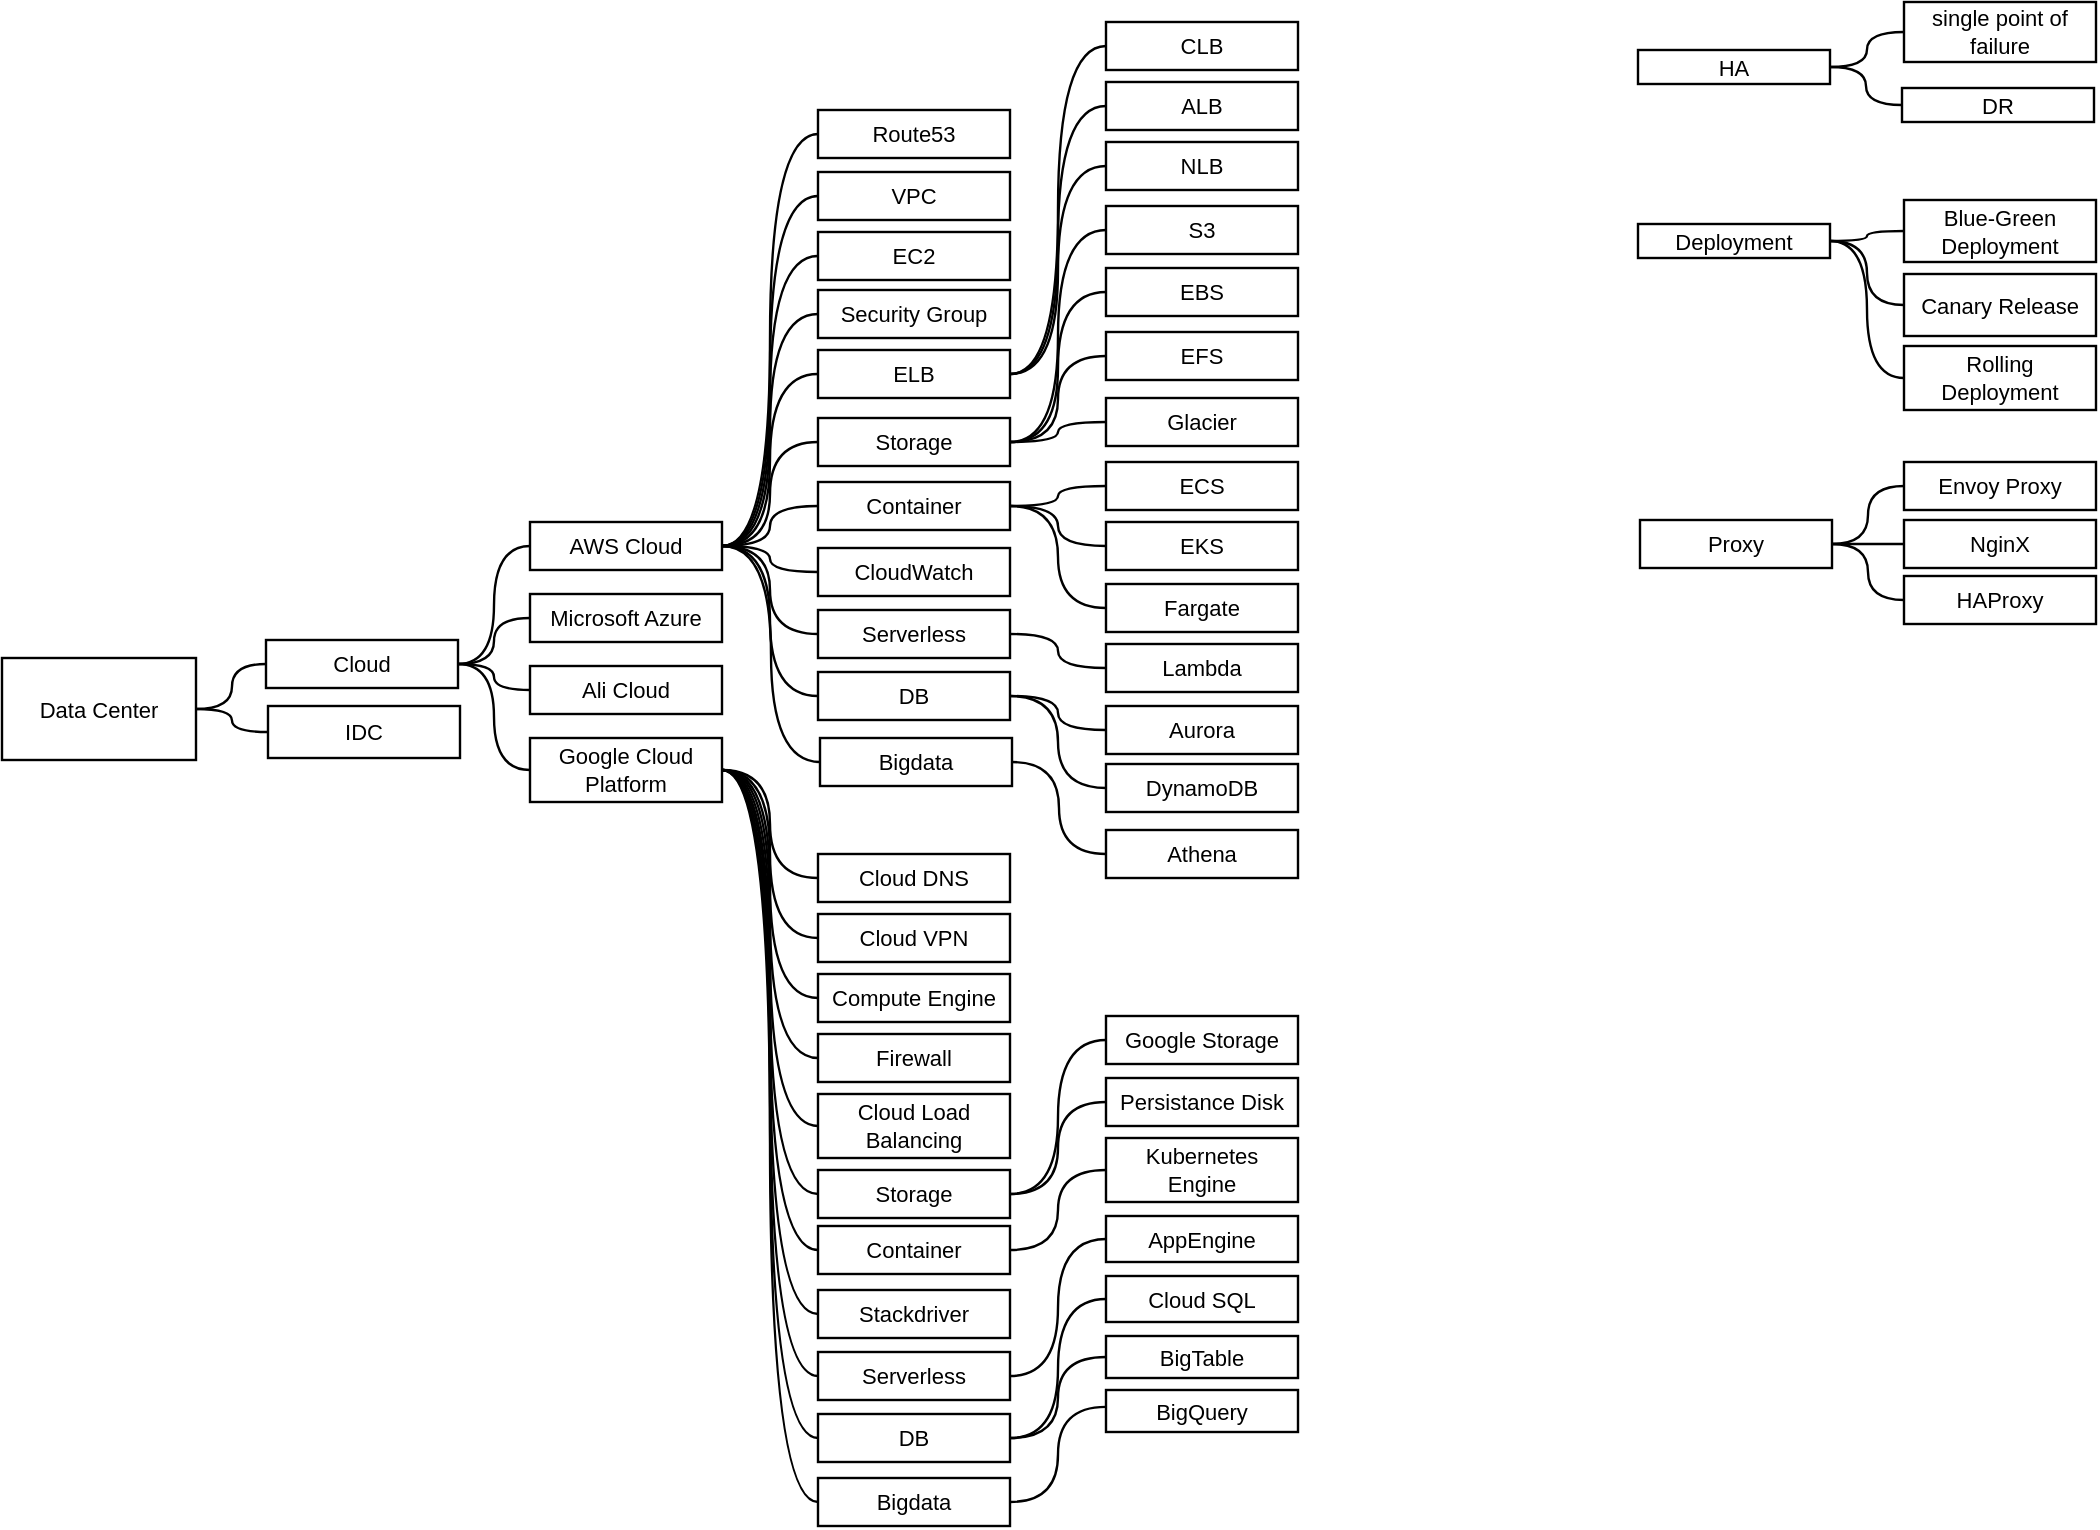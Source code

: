 <mxfile version="10.8.0" type="device"><diagram id="Z7jy7fORPSnBcNMzfiTQ" name="Page-1"><mxGraphModel dx="1078" dy="-2303" grid="1" gridSize="10" guides="1" tooltips="1" connect="1" arrows="1" fold="1" page="1" pageScale="1" pageWidth="1169" pageHeight="827" math="0" shadow="0"><root><mxCell id="0"/><mxCell id="1" parent="0"/><mxCell id="8XgeH9I1OiMHaH6f_PlP-1" value="Envoy Proxy" style="html=1;whiteSpace=wrap;;fontSize=11;fontColor=#000000;spacing=5;strokeOpacity=100;strokeWidth=1.2;" vertex="1" parent="1"><mxGeometry x="1023" y="3594" width="96" height="24" as="geometry"/></mxCell><mxCell id="8XgeH9I1OiMHaH6f_PlP-2" value="Proxy" style="html=1;whiteSpace=wrap;;fontSize=11;fontColor=#000000;spacing=5;strokeOpacity=100;strokeWidth=1.2;" vertex="1" parent="1"><mxGeometry x="891" y="3623" width="96" height="24" as="geometry"/></mxCell><mxCell id="8XgeH9I1OiMHaH6f_PlP-3" value="NginX" style="html=1;whiteSpace=wrap;;fontSize=11;fontColor=#000000;spacing=5;strokeOpacity=100;strokeWidth=1.2;" vertex="1" parent="1"><mxGeometry x="1023" y="3623" width="96" height="24" as="geometry"/></mxCell><mxCell id="8XgeH9I1OiMHaH6f_PlP-4" value="HAProxy" style="html=1;whiteSpace=wrap;;fontSize=11;fontColor=#000000;spacing=5;strokeOpacity=100;strokeWidth=1.2;" vertex="1" parent="1"><mxGeometry x="1023" y="3651" width="96" height="24" as="geometry"/></mxCell><mxCell id="8XgeH9I1OiMHaH6f_PlP-5" value="" style="html=1;jettySize=18;fontSize=11;strokeWidth=1.2;rounded=1;arcSize=0;edgeStyle=orthogonalEdgeStyle;curved=1;startArrow=none;endArrow=none;exitX=1.006;exitY=0.5;exitPerimeter=1;entryX=-0.006;entryY=0.5;entryPerimeter=1;" edge="1" parent="1" source="8XgeH9I1OiMHaH6f_PlP-2" target="8XgeH9I1OiMHaH6f_PlP-1"><mxGeometry width="100" height="100" relative="1" as="geometry"/></mxCell><mxCell id="8XgeH9I1OiMHaH6f_PlP-6" value="" style="html=1;jettySize=18;fontSize=11;strokeWidth=1.2;rounded=1;arcSize=0;edgeStyle=orthogonalEdgeStyle;curved=1;startArrow=none;endArrow=none;exitX=1.006;exitY=0.5;exitPerimeter=1;entryX=-0.006;entryY=0.5;entryPerimeter=1;" edge="1" parent="1" source="8XgeH9I1OiMHaH6f_PlP-2" target="8XgeH9I1OiMHaH6f_PlP-3"><mxGeometry width="100" height="100" relative="1" as="geometry"/></mxCell><mxCell id="8XgeH9I1OiMHaH6f_PlP-7" value="" style="html=1;jettySize=18;fontSize=11;strokeWidth=1.2;rounded=1;arcSize=0;edgeStyle=orthogonalEdgeStyle;curved=1;startArrow=none;endArrow=none;exitX=1.006;exitY=0.5;exitPerimeter=1;entryX=-0.006;entryY=0.5;entryPerimeter=1;" edge="1" parent="1" source="8XgeH9I1OiMHaH6f_PlP-2" target="8XgeH9I1OiMHaH6f_PlP-4"><mxGeometry width="100" height="100" relative="1" as="geometry"/></mxCell><mxCell id="8XgeH9I1OiMHaH6f_PlP-8" value="Cloud" style="html=1;whiteSpace=wrap;;fontSize=11;fontColor=#000000;spacing=5;strokeOpacity=100;strokeWidth=1.2;" vertex="1" parent="1"><mxGeometry x="204" y="3683" width="96" height="24" as="geometry"/></mxCell><mxCell id="8XgeH9I1OiMHaH6f_PlP-9" value="AWS Cloud" style="html=1;whiteSpace=wrap;;fontSize=11;fontColor=#000000;spacing=5;strokeOpacity=100;strokeWidth=1.2;" vertex="1" parent="1"><mxGeometry x="336" y="3624" width="96" height="24" as="geometry"/></mxCell><mxCell id="8XgeH9I1OiMHaH6f_PlP-10" value="Microsoft Azure" style="html=1;whiteSpace=wrap;;fontSize=11;fontColor=#000000;spacing=5;strokeOpacity=100;strokeWidth=1.2;" vertex="1" parent="1"><mxGeometry x="336" y="3660" width="96" height="24" as="geometry"/></mxCell><mxCell id="8XgeH9I1OiMHaH6f_PlP-11" value="Ali Cloud" style="html=1;whiteSpace=wrap;;fontSize=11;fontColor=#000000;spacing=5;strokeOpacity=100;strokeWidth=1.2;" vertex="1" parent="1"><mxGeometry x="336" y="3696" width="96" height="24" as="geometry"/></mxCell><mxCell id="8XgeH9I1OiMHaH6f_PlP-12" value="Google Cloud Platform" style="html=1;whiteSpace=wrap;;fontSize=11;fontColor=#000000;spacing=5;strokeOpacity=100;strokeWidth=1.2;" vertex="1" parent="1"><mxGeometry x="336" y="3732" width="96" height="32" as="geometry"/></mxCell><mxCell id="8XgeH9I1OiMHaH6f_PlP-13" value="" style="html=1;jettySize=18;fontSize=11;strokeWidth=1.2;rounded=1;arcSize=0;edgeStyle=orthogonalEdgeStyle;curved=1;startArrow=none;endArrow=none;exitX=1.006;exitY=0.5;exitPerimeter=1;entryX=-0.006;entryY=0.5;entryPerimeter=1;" edge="1" parent="1" source="8XgeH9I1OiMHaH6f_PlP-8" target="8XgeH9I1OiMHaH6f_PlP-9"><mxGeometry width="100" height="100" relative="1" as="geometry"/></mxCell><mxCell id="8XgeH9I1OiMHaH6f_PlP-14" value="" style="html=1;jettySize=18;fontSize=11;strokeWidth=1.2;rounded=1;arcSize=0;edgeStyle=orthogonalEdgeStyle;curved=1;startArrow=none;endArrow=none;exitX=1.006;exitY=0.5;exitPerimeter=1;entryX=-0.006;entryY=0.5;entryPerimeter=1;" edge="1" parent="1" source="8XgeH9I1OiMHaH6f_PlP-8" target="8XgeH9I1OiMHaH6f_PlP-10"><mxGeometry width="100" height="100" relative="1" as="geometry"/></mxCell><mxCell id="8XgeH9I1OiMHaH6f_PlP-15" value="" style="html=1;jettySize=18;fontSize=11;strokeWidth=1.2;rounded=1;arcSize=0;edgeStyle=orthogonalEdgeStyle;curved=1;startArrow=none;endArrow=none;exitX=1.006;exitY=0.5;exitPerimeter=1;entryX=-0.006;entryY=0.5;entryPerimeter=1;" edge="1" parent="1" source="8XgeH9I1OiMHaH6f_PlP-8" target="8XgeH9I1OiMHaH6f_PlP-11"><mxGeometry width="100" height="100" relative="1" as="geometry"/></mxCell><mxCell id="8XgeH9I1OiMHaH6f_PlP-16" value="IDC" style="html=1;whiteSpace=wrap;;fontSize=11;fontColor=#000000;spacing=5;strokeOpacity=100;strokeWidth=1.2;" vertex="1" parent="1"><mxGeometry x="205" y="3716" width="96" height="26" as="geometry"/></mxCell><mxCell id="8XgeH9I1OiMHaH6f_PlP-17" value="" style="html=1;jettySize=18;fontSize=11;strokeWidth=1.2;rounded=1;arcSize=0;edgeStyle=orthogonalEdgeStyle;curved=1;startArrow=none;endArrow=none;exitX=1.006;exitY=0.5;exitPerimeter=1;entryX=-0.006;entryY=0.5;entryPerimeter=1;" edge="1" parent="1" source="8XgeH9I1OiMHaH6f_PlP-8" target="8XgeH9I1OiMHaH6f_PlP-12"><mxGeometry width="100" height="100" relative="1" as="geometry"/></mxCell><mxCell id="8XgeH9I1OiMHaH6f_PlP-18" value="Data Center" style="html=1;whiteSpace=wrap;;fontSize=11;fontColor=#000000;spacing=5;strokeOpacity=100;strokeWidth=1.2;" vertex="1" parent="1"><mxGeometry x="72" y="3692" width="97" height="51" as="geometry"/></mxCell><mxCell id="8XgeH9I1OiMHaH6f_PlP-19" value="" style="html=1;jettySize=18;fontSize=11;strokeWidth=1.2;rounded=1;arcSize=0;edgeStyle=orthogonalEdgeStyle;curved=1;startArrow=none;endArrow=none;exitX=1.006;exitY=0.5;exitPerimeter=1;entryX=-0.006;entryY=0.5;entryPerimeter=1;" edge="1" parent="1" source="8XgeH9I1OiMHaH6f_PlP-18" target="8XgeH9I1OiMHaH6f_PlP-8"><mxGeometry width="100" height="100" relative="1" as="geometry"/></mxCell><mxCell id="8XgeH9I1OiMHaH6f_PlP-20" value="" style="html=1;jettySize=18;fontSize=11;strokeWidth=1.2;rounded=1;arcSize=0;edgeStyle=orthogonalEdgeStyle;curved=1;startArrow=none;endArrow=none;exitX=1.006;exitY=0.5;exitPerimeter=1;entryX=-0.006;entryY=0.5;entryPerimeter=1;" edge="1" parent="1" source="8XgeH9I1OiMHaH6f_PlP-18" target="8XgeH9I1OiMHaH6f_PlP-16"><mxGeometry width="100" height="100" relative="1" as="geometry"/></mxCell><mxCell id="8XgeH9I1OiMHaH6f_PlP-21" value="EC2" style="html=1;whiteSpace=wrap;;fontSize=11;fontColor=#000000;spacing=5;strokeOpacity=100;strokeWidth=1.2;" vertex="1" parent="1"><mxGeometry x="480" y="3479" width="96" height="24" as="geometry"/></mxCell><mxCell id="8XgeH9I1OiMHaH6f_PlP-22" value="ELB" style="html=1;whiteSpace=wrap;;fontSize=11;fontColor=#000000;spacing=5;strokeOpacity=100;strokeWidth=1.2;" vertex="1" parent="1"><mxGeometry x="480" y="3538" width="96" height="24" as="geometry"/></mxCell><mxCell id="8XgeH9I1OiMHaH6f_PlP-23" value="Route53" style="html=1;whiteSpace=wrap;;fontSize=11;fontColor=#000000;spacing=5;strokeOpacity=100;strokeWidth=1.2;" vertex="1" parent="1"><mxGeometry x="480" y="3418" width="96" height="24" as="geometry"/></mxCell><mxCell id="8XgeH9I1OiMHaH6f_PlP-24" value="VPC" style="html=1;whiteSpace=wrap;;fontSize=11;fontColor=#000000;spacing=5;strokeOpacity=100;strokeWidth=1.2;" vertex="1" parent="1"><mxGeometry x="480" y="3449" width="96" height="24" as="geometry"/></mxCell><mxCell id="8XgeH9I1OiMHaH6f_PlP-25" value="Security Group" style="html=1;whiteSpace=wrap;;fontSize=11;fontColor=#000000;spacing=5;strokeOpacity=100;strokeWidth=1.2;" vertex="1" parent="1"><mxGeometry x="480" y="3508" width="96" height="24" as="geometry"/></mxCell><mxCell id="8XgeH9I1OiMHaH6f_PlP-26" value="" style="html=1;jettySize=18;fontSize=11;strokeWidth=1.2;rounded=1;arcSize=0;edgeStyle=orthogonalEdgeStyle;curved=1;startArrow=none;endArrow=none;exitX=1.006;exitY=0.5;exitPerimeter=1;entryX=-0.006;entryY=0.5;entryPerimeter=1;" edge="1" parent="1" source="8XgeH9I1OiMHaH6f_PlP-9" target="8XgeH9I1OiMHaH6f_PlP-23"><mxGeometry width="100" height="100" relative="1" as="geometry"/></mxCell><mxCell id="8XgeH9I1OiMHaH6f_PlP-27" value="" style="html=1;jettySize=18;fontSize=11;strokeWidth=1.2;rounded=1;arcSize=0;edgeStyle=orthogonalEdgeStyle;curved=1;startArrow=none;endArrow=none;exitX=1.006;exitY=0.5;exitPerimeter=1;entryX=-0.006;entryY=0.5;entryPerimeter=1;" edge="1" parent="1" source="8XgeH9I1OiMHaH6f_PlP-9" target="8XgeH9I1OiMHaH6f_PlP-24"><mxGeometry width="100" height="100" relative="1" as="geometry"/></mxCell><mxCell id="8XgeH9I1OiMHaH6f_PlP-28" value="CloudWatch" style="html=1;whiteSpace=wrap;;fontSize=11;fontColor=#000000;spacing=5;strokeOpacity=100;strokeWidth=1.2;" vertex="1" parent="1"><mxGeometry x="480" y="3637" width="96" height="24" as="geometry"/></mxCell><mxCell id="8XgeH9I1OiMHaH6f_PlP-29" value="" style="html=1;jettySize=18;fontSize=11;strokeWidth=1.2;rounded=1;arcSize=0;edgeStyle=orthogonalEdgeStyle;curved=1;startArrow=none;endArrow=none;exitX=1.006;exitY=0.5;exitPerimeter=1;entryX=-0.006;entryY=0.5;entryPerimeter=1;" edge="1" parent="1" source="8XgeH9I1OiMHaH6f_PlP-9" target="8XgeH9I1OiMHaH6f_PlP-21"><mxGeometry width="100" height="100" relative="1" as="geometry"/></mxCell><mxCell id="8XgeH9I1OiMHaH6f_PlP-30" value="" style="html=1;jettySize=18;fontSize=11;strokeWidth=1.2;rounded=1;arcSize=0;edgeStyle=orthogonalEdgeStyle;curved=1;startArrow=none;endArrow=none;exitX=1.006;exitY=0.5;exitPerimeter=1;entryX=-0.006;entryY=0.5;entryPerimeter=1;" edge="1" parent="1" source="8XgeH9I1OiMHaH6f_PlP-9" target="8XgeH9I1OiMHaH6f_PlP-25"><mxGeometry width="100" height="100" relative="1" as="geometry"/></mxCell><mxCell id="8XgeH9I1OiMHaH6f_PlP-31" value="" style="html=1;jettySize=18;fontSize=11;strokeWidth=1.2;rounded=1;arcSize=0;edgeStyle=orthogonalEdgeStyle;curved=1;startArrow=none;endArrow=none;exitX=1.006;exitY=0.5;exitPerimeter=1;entryX=-0.006;entryY=0.5;entryPerimeter=1;" edge="1" parent="1" source="8XgeH9I1OiMHaH6f_PlP-9" target="8XgeH9I1OiMHaH6f_PlP-22"><mxGeometry width="100" height="100" relative="1" as="geometry"/></mxCell><mxCell id="8XgeH9I1OiMHaH6f_PlP-32" value="" style="html=1;jettySize=18;fontSize=11;strokeWidth=1.2;rounded=1;arcSize=0;edgeStyle=orthogonalEdgeStyle;curved=1;startArrow=none;endArrow=none;exitX=1.006;exitY=0.5;exitPerimeter=1;entryX=-0.006;entryY=0.5;entryPerimeter=1;" edge="1" parent="1" source="8XgeH9I1OiMHaH6f_PlP-9" target="8XgeH9I1OiMHaH6f_PlP-44"><mxGeometry width="100" height="100" relative="1" as="geometry"/></mxCell><mxCell id="8XgeH9I1OiMHaH6f_PlP-33" value="" style="html=1;jettySize=18;fontSize=11;strokeWidth=1.2;rounded=1;arcSize=0;edgeStyle=orthogonalEdgeStyle;curved=1;startArrow=none;endArrow=none;exitX=1.006;exitY=0.5;exitPerimeter=1;entryX=-0.006;entryY=0.5;entryPerimeter=1;" edge="1" parent="1" source="8XgeH9I1OiMHaH6f_PlP-9" target="8XgeH9I1OiMHaH6f_PlP-28"><mxGeometry width="100" height="100" relative="1" as="geometry"/></mxCell><mxCell id="8XgeH9I1OiMHaH6f_PlP-34" value="Container" style="html=1;whiteSpace=wrap;;fontSize=11;fontColor=#000000;spacing=5;strokeOpacity=100;strokeWidth=1.2;" vertex="1" parent="1"><mxGeometry x="480" y="3604" width="96" height="24" as="geometry"/></mxCell><mxCell id="8XgeH9I1OiMHaH6f_PlP-35" value="ECS" style="html=1;whiteSpace=wrap;;fontSize=11;fontColor=#000000;spacing=5;strokeOpacity=100;strokeWidth=1.2;" vertex="1" parent="1"><mxGeometry x="624" y="3594" width="96" height="24" as="geometry"/></mxCell><mxCell id="8XgeH9I1OiMHaH6f_PlP-36" value="EKS" style="html=1;whiteSpace=wrap;;fontSize=11;fontColor=#000000;spacing=5;strokeOpacity=100;strokeWidth=1.2;" vertex="1" parent="1"><mxGeometry x="624" y="3624" width="96" height="24" as="geometry"/></mxCell><mxCell id="8XgeH9I1OiMHaH6f_PlP-37" value="Fargate" style="html=1;whiteSpace=wrap;;fontSize=11;fontColor=#000000;spacing=5;strokeOpacity=100;strokeWidth=1.2;" vertex="1" parent="1"><mxGeometry x="624" y="3655" width="96" height="24" as="geometry"/></mxCell><mxCell id="8XgeH9I1OiMHaH6f_PlP-38" value="" style="html=1;jettySize=18;fontSize=11;strokeWidth=1.2;rounded=1;arcSize=0;edgeStyle=orthogonalEdgeStyle;curved=1;startArrow=none;endArrow=none;exitX=1.006;exitY=0.5;exitPerimeter=1;entryX=-0.006;entryY=0.5;entryPerimeter=1;" edge="1" parent="1" source="8XgeH9I1OiMHaH6f_PlP-34" target="8XgeH9I1OiMHaH6f_PlP-35"><mxGeometry width="100" height="100" relative="1" as="geometry"/></mxCell><mxCell id="8XgeH9I1OiMHaH6f_PlP-39" value="" style="html=1;jettySize=18;fontSize=11;strokeWidth=1.2;rounded=1;arcSize=0;edgeStyle=orthogonalEdgeStyle;curved=1;startArrow=none;endArrow=none;exitX=1.006;exitY=0.5;exitPerimeter=1;entryX=-0.006;entryY=0.5;entryPerimeter=1;" edge="1" parent="1" source="8XgeH9I1OiMHaH6f_PlP-9" target="8XgeH9I1OiMHaH6f_PlP-34"><mxGeometry width="100" height="100" relative="1" as="geometry"/></mxCell><mxCell id="8XgeH9I1OiMHaH6f_PlP-40" value="" style="html=1;jettySize=18;fontSize=11;strokeWidth=1.2;rounded=1;arcSize=0;edgeStyle=orthogonalEdgeStyle;curved=1;startArrow=none;endArrow=none;exitX=1.006;exitY=0.5;exitPerimeter=1;entryX=-0.006;entryY=0.5;entryPerimeter=1;" edge="1" parent="1" source="8XgeH9I1OiMHaH6f_PlP-34" target="8XgeH9I1OiMHaH6f_PlP-36"><mxGeometry width="100" height="100" relative="1" as="geometry"/></mxCell><mxCell id="8XgeH9I1OiMHaH6f_PlP-41" value="" style="html=1;jettySize=18;fontSize=11;strokeWidth=1.2;rounded=1;arcSize=0;edgeStyle=orthogonalEdgeStyle;curved=1;startArrow=none;endArrow=none;exitX=1.006;exitY=0.5;exitPerimeter=1;entryX=-0.006;entryY=0.5;entryPerimeter=1;" edge="1" parent="1" source="8XgeH9I1OiMHaH6f_PlP-34" target="8XgeH9I1OiMHaH6f_PlP-37"><mxGeometry width="100" height="100" relative="1" as="geometry"/></mxCell><mxCell id="8XgeH9I1OiMHaH6f_PlP-42" value="EBS" style="html=1;whiteSpace=wrap;;fontSize=11;fontColor=#000000;spacing=5;strokeOpacity=100;strokeWidth=1.2;" vertex="1" parent="1"><mxGeometry x="624" y="3497" width="96" height="24" as="geometry"/></mxCell><mxCell id="8XgeH9I1OiMHaH6f_PlP-43" value="S3" style="html=1;whiteSpace=wrap;;fontSize=11;fontColor=#000000;spacing=5;strokeOpacity=100;strokeWidth=1.2;" vertex="1" parent="1"><mxGeometry x="624" y="3466" width="96" height="24" as="geometry"/></mxCell><mxCell id="8XgeH9I1OiMHaH6f_PlP-44" value="Storage" style="html=1;whiteSpace=wrap;;fontSize=11;fontColor=#000000;spacing=5;strokeOpacity=100;strokeWidth=1.2;" vertex="1" parent="1"><mxGeometry x="480" y="3572" width="96" height="24" as="geometry"/></mxCell><mxCell id="8XgeH9I1OiMHaH6f_PlP-45" value="" style="html=1;jettySize=18;fontSize=11;strokeWidth=1.2;rounded=1;arcSize=0;edgeStyle=orthogonalEdgeStyle;curved=1;startArrow=none;endArrow=none;exitX=1.006;exitY=0.5;exitPerimeter=1;entryX=-0.006;entryY=0.5;entryPerimeter=1;" edge="1" parent="1" source="8XgeH9I1OiMHaH6f_PlP-44" target="8XgeH9I1OiMHaH6f_PlP-43"><mxGeometry width="100" height="100" relative="1" as="geometry"/></mxCell><mxCell id="8XgeH9I1OiMHaH6f_PlP-46" value="" style="html=1;jettySize=18;fontSize=11;strokeWidth=1.2;rounded=1;arcSize=0;edgeStyle=orthogonalEdgeStyle;curved=1;startArrow=none;endArrow=none;exitX=1.006;exitY=0.5;exitPerimeter=1;entryX=-0.006;entryY=0.5;entryPerimeter=1;" edge="1" parent="1" source="8XgeH9I1OiMHaH6f_PlP-44" target="8XgeH9I1OiMHaH6f_PlP-42"><mxGeometry width="100" height="100" relative="1" as="geometry"/></mxCell><mxCell id="8XgeH9I1OiMHaH6f_PlP-47" value="EFS" style="html=1;whiteSpace=wrap;;fontSize=11;fontColor=#000000;spacing=5;strokeOpacity=100;strokeWidth=1.2;" vertex="1" parent="1"><mxGeometry x="624" y="3529" width="96" height="24" as="geometry"/></mxCell><mxCell id="8XgeH9I1OiMHaH6f_PlP-48" value="" style="html=1;jettySize=18;fontSize=11;strokeWidth=1.2;rounded=1;arcSize=0;edgeStyle=orthogonalEdgeStyle;curved=1;startArrow=none;endArrow=none;exitX=1.006;exitY=0.5;exitPerimeter=1;entryX=-0.006;entryY=0.5;entryPerimeter=1;" edge="1" parent="1" source="8XgeH9I1OiMHaH6f_PlP-44" target="8XgeH9I1OiMHaH6f_PlP-47"><mxGeometry width="100" height="100" relative="1" as="geometry"/></mxCell><mxCell id="8XgeH9I1OiMHaH6f_PlP-49" value="Glacier" style="html=1;whiteSpace=wrap;;fontSize=11;fontColor=#000000;spacing=5;strokeOpacity=100;strokeWidth=1.2;" vertex="1" parent="1"><mxGeometry x="624" y="3562" width="96" height="24" as="geometry"/></mxCell><mxCell id="8XgeH9I1OiMHaH6f_PlP-50" value="" style="html=1;jettySize=18;fontSize=11;strokeWidth=1.2;rounded=1;arcSize=0;edgeStyle=orthogonalEdgeStyle;curved=1;startArrow=none;endArrow=none;exitX=1.006;exitY=0.5;exitPerimeter=1;entryX=-0.006;entryY=0.5;entryPerimeter=1;" edge="1" parent="1" source="8XgeH9I1OiMHaH6f_PlP-44" target="8XgeH9I1OiMHaH6f_PlP-49"><mxGeometry width="100" height="100" relative="1" as="geometry"/></mxCell><mxCell id="8XgeH9I1OiMHaH6f_PlP-51" value="Serverless" style="html=1;whiteSpace=wrap;;fontSize=11;fontColor=#000000;spacing=5;strokeOpacity=100;strokeWidth=1.2;" vertex="1" parent="1"><mxGeometry x="480" y="3668" width="96" height="24" as="geometry"/></mxCell><mxCell id="8XgeH9I1OiMHaH6f_PlP-52" value="Lambda" style="html=1;whiteSpace=wrap;;fontSize=11;fontColor=#000000;spacing=5;strokeOpacity=100;strokeWidth=1.2;" vertex="1" parent="1"><mxGeometry x="624" y="3685" width="96" height="24" as="geometry"/></mxCell><mxCell id="8XgeH9I1OiMHaH6f_PlP-53" value="" style="html=1;jettySize=18;fontSize=11;strokeWidth=1.2;rounded=1;arcSize=0;edgeStyle=orthogonalEdgeStyle;curved=1;startArrow=none;endArrow=none;exitX=1.006;exitY=0.5;exitPerimeter=1;entryX=-0.006;entryY=0.5;entryPerimeter=1;" edge="1" parent="1" source="8XgeH9I1OiMHaH6f_PlP-51" target="8XgeH9I1OiMHaH6f_PlP-52"><mxGeometry width="100" height="100" relative="1" as="geometry"/></mxCell><mxCell id="8XgeH9I1OiMHaH6f_PlP-54" value="" style="html=1;jettySize=18;fontSize=11;strokeWidth=1.2;rounded=1;arcSize=0;edgeStyle=orthogonalEdgeStyle;curved=1;startArrow=none;endArrow=none;exitX=1.006;exitY=0.5;exitPerimeter=1;entryX=-0.006;entryY=0.5;entryPerimeter=1;" edge="1" parent="1" source="8XgeH9I1OiMHaH6f_PlP-9" target="8XgeH9I1OiMHaH6f_PlP-51"><mxGeometry width="100" height="100" relative="1" as="geometry"/></mxCell><mxCell id="8XgeH9I1OiMHaH6f_PlP-55" value="CLB" style="html=1;whiteSpace=wrap;;fontSize=11;fontColor=#000000;spacing=5;strokeOpacity=100;strokeWidth=1.2;" vertex="1" parent="1"><mxGeometry x="624" y="3374" width="96" height="24" as="geometry"/></mxCell><mxCell id="8XgeH9I1OiMHaH6f_PlP-56" value="ALB" style="html=1;whiteSpace=wrap;;fontSize=11;fontColor=#000000;spacing=5;strokeOpacity=100;strokeWidth=1.2;" vertex="1" parent="1"><mxGeometry x="624" y="3404" width="96" height="24" as="geometry"/></mxCell><mxCell id="8XgeH9I1OiMHaH6f_PlP-57" value="NLB" style="html=1;whiteSpace=wrap;;fontSize=11;fontColor=#000000;spacing=5;strokeOpacity=100;strokeWidth=1.2;" vertex="1" parent="1"><mxGeometry x="624" y="3434" width="96" height="24" as="geometry"/></mxCell><mxCell id="8XgeH9I1OiMHaH6f_PlP-58" value="" style="html=1;jettySize=18;fontSize=11;strokeWidth=1.2;rounded=1;arcSize=0;edgeStyle=orthogonalEdgeStyle;curved=1;startArrow=none;endArrow=none;exitX=1.006;exitY=0.5;exitPerimeter=1;entryX=-0.006;entryY=0.5;entryPerimeter=1;" edge="1" parent="1" source="8XgeH9I1OiMHaH6f_PlP-22" target="8XgeH9I1OiMHaH6f_PlP-55"><mxGeometry width="100" height="100" relative="1" as="geometry"/></mxCell><mxCell id="8XgeH9I1OiMHaH6f_PlP-59" value="" style="html=1;jettySize=18;fontSize=11;strokeWidth=1.2;rounded=1;arcSize=0;edgeStyle=orthogonalEdgeStyle;curved=1;startArrow=none;endArrow=none;exitX=1.006;exitY=0.5;exitPerimeter=1;entryX=-0.006;entryY=0.5;entryPerimeter=1;" edge="1" parent="1" source="8XgeH9I1OiMHaH6f_PlP-22" target="8XgeH9I1OiMHaH6f_PlP-56"><mxGeometry width="100" height="100" relative="1" as="geometry"/></mxCell><mxCell id="8XgeH9I1OiMHaH6f_PlP-60" value="" style="html=1;jettySize=18;fontSize=11;strokeWidth=1.2;rounded=1;arcSize=0;edgeStyle=orthogonalEdgeStyle;curved=1;startArrow=none;endArrow=none;exitX=1.006;exitY=0.5;exitPerimeter=1;entryX=-0.006;entryY=0.5;entryPerimeter=1;" edge="1" parent="1" source="8XgeH9I1OiMHaH6f_PlP-22" target="8XgeH9I1OiMHaH6f_PlP-57"><mxGeometry width="100" height="100" relative="1" as="geometry"/></mxCell><mxCell id="8XgeH9I1OiMHaH6f_PlP-61" value="DB" style="html=1;whiteSpace=wrap;;fontSize=11;fontColor=#000000;spacing=5;strokeOpacity=100;strokeWidth=1.2;" vertex="1" parent="1"><mxGeometry x="480" y="3699" width="96" height="24" as="geometry"/></mxCell><mxCell id="8XgeH9I1OiMHaH6f_PlP-62" value="Aurora" style="html=1;whiteSpace=wrap;;fontSize=11;fontColor=#000000;spacing=5;strokeOpacity=100;strokeWidth=1.2;" vertex="1" parent="1"><mxGeometry x="624" y="3716" width="96" height="24" as="geometry"/></mxCell><mxCell id="8XgeH9I1OiMHaH6f_PlP-63" value="DynamoDB" style="html=1;whiteSpace=wrap;;fontSize=11;fontColor=#000000;spacing=5;strokeOpacity=100;strokeWidth=1.2;" vertex="1" parent="1"><mxGeometry x="624" y="3745" width="96" height="24" as="geometry"/></mxCell><mxCell id="8XgeH9I1OiMHaH6f_PlP-64" value="" style="html=1;jettySize=18;fontSize=11;strokeWidth=1.2;rounded=1;arcSize=0;edgeStyle=orthogonalEdgeStyle;curved=1;startArrow=none;endArrow=none;exitX=1.006;exitY=0.5;exitPerimeter=1;entryX=-0.006;entryY=0.5;entryPerimeter=1;" edge="1" parent="1" source="8XgeH9I1OiMHaH6f_PlP-61" target="8XgeH9I1OiMHaH6f_PlP-62"><mxGeometry width="100" height="100" relative="1" as="geometry"/></mxCell><mxCell id="8XgeH9I1OiMHaH6f_PlP-65" value="" style="html=1;jettySize=18;fontSize=11;strokeWidth=1.2;rounded=1;arcSize=0;edgeStyle=orthogonalEdgeStyle;curved=1;startArrow=none;endArrow=none;exitX=1.006;exitY=0.5;exitPerimeter=1;entryX=-0.006;entryY=0.5;entryPerimeter=1;" edge="1" parent="1" source="8XgeH9I1OiMHaH6f_PlP-61" target="8XgeH9I1OiMHaH6f_PlP-63"><mxGeometry width="100" height="100" relative="1" as="geometry"/></mxCell><mxCell id="8XgeH9I1OiMHaH6f_PlP-66" value="" style="html=1;jettySize=18;fontSize=11;strokeWidth=1.2;rounded=1;arcSize=0;edgeStyle=orthogonalEdgeStyle;curved=1;startArrow=none;endArrow=none;exitX=1.006;exitY=0.5;exitPerimeter=1;entryX=-0.006;entryY=0.5;entryPerimeter=1;" edge="1" parent="1" source="8XgeH9I1OiMHaH6f_PlP-9" target="8XgeH9I1OiMHaH6f_PlP-61"><mxGeometry width="100" height="100" relative="1" as="geometry"/></mxCell><mxCell id="8XgeH9I1OiMHaH6f_PlP-67" value="Cloud Load Balancing" style="html=1;whiteSpace=wrap;;fontSize=11;fontColor=#000000;spacing=5;strokeOpacity=100;strokeWidth=1.2;" vertex="1" parent="1"><mxGeometry x="480" y="3910" width="96" height="32" as="geometry"/></mxCell><mxCell id="8XgeH9I1OiMHaH6f_PlP-68" value="Cloud DNS" style="html=1;whiteSpace=wrap;;fontSize=11;fontColor=#000000;spacing=5;strokeOpacity=100;strokeWidth=1.2;" vertex="1" parent="1"><mxGeometry x="480" y="3790" width="96" height="24" as="geometry"/></mxCell><mxCell id="8XgeH9I1OiMHaH6f_PlP-69" value="Firewall" style="html=1;whiteSpace=wrap;;fontSize=11;fontColor=#000000;spacing=5;strokeOpacity=100;strokeWidth=1.2;" vertex="1" parent="1"><mxGeometry x="480" y="3880" width="96" height="24" as="geometry"/></mxCell><mxCell id="8XgeH9I1OiMHaH6f_PlP-70" value="Stackdriver" style="html=1;whiteSpace=wrap;;fontSize=11;fontColor=#000000;spacing=5;strokeOpacity=100;strokeWidth=1.2;" vertex="1" parent="1"><mxGeometry x="480" y="4008" width="96" height="24" as="geometry"/></mxCell><mxCell id="8XgeH9I1OiMHaH6f_PlP-71" value="Container" style="html=1;whiteSpace=wrap;;fontSize=11;fontColor=#000000;spacing=5;strokeOpacity=100;strokeWidth=1.2;" vertex="1" parent="1"><mxGeometry x="480" y="3976" width="96" height="24" as="geometry"/></mxCell><mxCell id="8XgeH9I1OiMHaH6f_PlP-72" value="Storage" style="html=1;whiteSpace=wrap;;fontSize=11;fontColor=#000000;spacing=5;strokeOpacity=100;strokeWidth=1.2;" vertex="1" parent="1"><mxGeometry x="480" y="3948" width="96" height="24" as="geometry"/></mxCell><mxCell id="8XgeH9I1OiMHaH6f_PlP-73" value="Serverless" style="html=1;whiteSpace=wrap;;fontSize=11;fontColor=#000000;spacing=5;strokeOpacity=100;strokeWidth=1.2;" vertex="1" parent="1"><mxGeometry x="480" y="4039" width="96" height="24" as="geometry"/></mxCell><mxCell id="8XgeH9I1OiMHaH6f_PlP-74" value="DB" style="html=1;whiteSpace=wrap;;fontSize=11;fontColor=#000000;spacing=5;strokeOpacity=100;strokeWidth=1.2;" vertex="1" parent="1"><mxGeometry x="480" y="4070" width="96" height="24" as="geometry"/></mxCell><mxCell id="8XgeH9I1OiMHaH6f_PlP-75" value="Compute Engine" style="html=1;whiteSpace=wrap;;fontSize=11;fontColor=#000000;spacing=5;strokeOpacity=100;strokeWidth=1.2;" vertex="1" parent="1"><mxGeometry x="480" y="3850" width="96" height="24" as="geometry"/></mxCell><mxCell id="8XgeH9I1OiMHaH6f_PlP-76" value="Cloud VPN" style="html=1;whiteSpace=wrap;;fontSize=11;fontColor=#000000;spacing=5;strokeOpacity=100;strokeWidth=1.2;" vertex="1" parent="1"><mxGeometry x="480" y="3820" width="96" height="24" as="geometry"/></mxCell><mxCell id="8XgeH9I1OiMHaH6f_PlP-77" value="Google Storage" style="html=1;whiteSpace=wrap;;fontSize=11;fontColor=#000000;spacing=5;strokeOpacity=100;strokeWidth=1.2;" vertex="1" parent="1"><mxGeometry x="624" y="3871" width="96" height="24" as="geometry"/></mxCell><mxCell id="8XgeH9I1OiMHaH6f_PlP-78" value="Persistance Disk" style="html=1;whiteSpace=wrap;;fontSize=11;fontColor=#000000;spacing=5;strokeOpacity=100;strokeWidth=1.2;" vertex="1" parent="1"><mxGeometry x="624" y="3902" width="96" height="24" as="geometry"/></mxCell><mxCell id="8XgeH9I1OiMHaH6f_PlP-79" value="" style="html=1;jettySize=18;fontSize=11;strokeWidth=1.2;rounded=1;arcSize=0;edgeStyle=orthogonalEdgeStyle;curved=1;startArrow=none;endArrow=none;exitX=1.006;exitY=0.5;exitPerimeter=1;entryX=-0.006;entryY=0.5;entryPerimeter=1;" edge="1" parent="1" source="8XgeH9I1OiMHaH6f_PlP-72" target="8XgeH9I1OiMHaH6f_PlP-77"><mxGeometry width="100" height="100" relative="1" as="geometry"/></mxCell><mxCell id="8XgeH9I1OiMHaH6f_PlP-80" value="" style="html=1;jettySize=18;fontSize=11;strokeWidth=1.2;rounded=1;arcSize=0;edgeStyle=orthogonalEdgeStyle;curved=1;startArrow=none;endArrow=none;exitX=1.006;exitY=0.5;exitPerimeter=1;entryX=-0.006;entryY=0.5;entryPerimeter=1;" edge="1" parent="1" source="8XgeH9I1OiMHaH6f_PlP-72" target="8XgeH9I1OiMHaH6f_PlP-78"><mxGeometry width="100" height="100" relative="1" as="geometry"/></mxCell><mxCell id="8XgeH9I1OiMHaH6f_PlP-81" value="Kubernetes Engine" style="html=1;whiteSpace=wrap;;fontSize=11;fontColor=#000000;spacing=5;strokeOpacity=100;strokeWidth=1.2;" vertex="1" parent="1"><mxGeometry x="624" y="3932" width="96" height="32" as="geometry"/></mxCell><mxCell id="8XgeH9I1OiMHaH6f_PlP-82" value="" style="html=1;jettySize=18;fontSize=11;strokeWidth=1.2;rounded=1;arcSize=0;edgeStyle=orthogonalEdgeStyle;curved=1;startArrow=none;endArrow=none;exitX=1.006;exitY=0.5;exitPerimeter=1;entryX=-0.006;entryY=0.5;entryPerimeter=1;" edge="1" parent="1" source="8XgeH9I1OiMHaH6f_PlP-71" target="8XgeH9I1OiMHaH6f_PlP-81"><mxGeometry width="100" height="100" relative="1" as="geometry"/></mxCell><mxCell id="8XgeH9I1OiMHaH6f_PlP-83" value="AppEngine" style="html=1;whiteSpace=wrap;;fontSize=11;fontColor=#000000;spacing=5;strokeOpacity=100;strokeWidth=1.2;" vertex="1" parent="1"><mxGeometry x="624" y="3971" width="96" height="23" as="geometry"/></mxCell><mxCell id="8XgeH9I1OiMHaH6f_PlP-84" value="" style="html=1;jettySize=18;fontSize=11;strokeWidth=1.2;rounded=1;arcSize=0;edgeStyle=orthogonalEdgeStyle;curved=1;startArrow=none;endArrow=none;exitX=1.006;exitY=0.5;exitPerimeter=1;entryX=-0.006;entryY=0.5;entryPerimeter=1;" edge="1" parent="1" source="8XgeH9I1OiMHaH6f_PlP-73" target="8XgeH9I1OiMHaH6f_PlP-83"><mxGeometry width="100" height="100" relative="1" as="geometry"/></mxCell><mxCell id="8XgeH9I1OiMHaH6f_PlP-85" value="BigTable" style="html=1;whiteSpace=wrap;;fontSize=11;fontColor=#000000;spacing=5;strokeOpacity=100;strokeWidth=1.2;" vertex="1" parent="1"><mxGeometry x="624" y="4031" width="96" height="21" as="geometry"/></mxCell><mxCell id="8XgeH9I1OiMHaH6f_PlP-86" value="" style="html=1;jettySize=18;fontSize=11;strokeWidth=1.2;rounded=1;arcSize=0;edgeStyle=orthogonalEdgeStyle;curved=1;startArrow=none;endArrow=none;exitX=1.006;exitY=0.5;exitPerimeter=1;entryX=-0.006;entryY=0.5;entryPerimeter=1;" edge="1" parent="1" source="8XgeH9I1OiMHaH6f_PlP-74" target="8XgeH9I1OiMHaH6f_PlP-85"><mxGeometry width="100" height="100" relative="1" as="geometry"/></mxCell><mxCell id="8XgeH9I1OiMHaH6f_PlP-87" value="" style="html=1;jettySize=18;fontSize=11;strokeWidth=1.2;rounded=1;arcSize=0;edgeStyle=orthogonalEdgeStyle;curved=1;startArrow=none;endArrow=none;exitX=1.006;exitY=0.5;exitPerimeter=1;entryX=-0.006;entryY=0.5;entryPerimeter=1;" edge="1" parent="1" source="8XgeH9I1OiMHaH6f_PlP-12" target="8XgeH9I1OiMHaH6f_PlP-68"><mxGeometry width="100" height="100" relative="1" as="geometry"/></mxCell><mxCell id="8XgeH9I1OiMHaH6f_PlP-88" value="" style="html=1;jettySize=18;fontSize=11;strokeWidth=1.2;rounded=1;arcSize=0;edgeStyle=orthogonalEdgeStyle;curved=1;startArrow=none;endArrow=none;exitX=1.006;exitY=0.5;exitPerimeter=1;entryX=-0.006;entryY=0.5;entryPerimeter=1;" edge="1" parent="1" source="8XgeH9I1OiMHaH6f_PlP-12" target="8XgeH9I1OiMHaH6f_PlP-76"><mxGeometry width="100" height="100" relative="1" as="geometry"/></mxCell><mxCell id="8XgeH9I1OiMHaH6f_PlP-89" value="" style="html=1;jettySize=18;fontSize=11;strokeWidth=1.2;rounded=1;arcSize=0;edgeStyle=orthogonalEdgeStyle;curved=1;startArrow=none;endArrow=none;exitX=1.006;exitY=0.5;exitPerimeter=1;entryX=-0.006;entryY=0.5;entryPerimeter=1;" edge="1" parent="1" source="8XgeH9I1OiMHaH6f_PlP-12" target="8XgeH9I1OiMHaH6f_PlP-75"><mxGeometry width="100" height="100" relative="1" as="geometry"/></mxCell><mxCell id="8XgeH9I1OiMHaH6f_PlP-90" value="" style="html=1;jettySize=18;fontSize=11;strokeWidth=1.2;rounded=1;arcSize=0;edgeStyle=orthogonalEdgeStyle;curved=1;startArrow=none;endArrow=none;exitX=1.006;exitY=0.5;exitPerimeter=1;entryX=-0.006;entryY=0.5;entryPerimeter=1;" edge="1" parent="1" source="8XgeH9I1OiMHaH6f_PlP-12" target="8XgeH9I1OiMHaH6f_PlP-69"><mxGeometry width="100" height="100" relative="1" as="geometry"/></mxCell><mxCell id="8XgeH9I1OiMHaH6f_PlP-91" value="" style="html=1;jettySize=18;fontSize=11;strokeWidth=1.2;rounded=1;arcSize=0;edgeStyle=orthogonalEdgeStyle;curved=1;startArrow=none;endArrow=none;exitX=1.006;exitY=0.5;exitPerimeter=1;entryX=-0.006;entryY=0.5;entryPerimeter=1;" edge="1" parent="1" source="8XgeH9I1OiMHaH6f_PlP-12" target="8XgeH9I1OiMHaH6f_PlP-67"><mxGeometry width="100" height="100" relative="1" as="geometry"/></mxCell><mxCell id="8XgeH9I1OiMHaH6f_PlP-92" value="" style="html=1;jettySize=18;fontSize=11;strokeWidth=1.2;rounded=1;arcSize=0;edgeStyle=orthogonalEdgeStyle;curved=1;startArrow=none;endArrow=none;exitX=1.006;exitY=0.5;exitPerimeter=1;entryX=-0.006;entryY=0.5;entryPerimeter=1;" edge="1" parent="1" source="8XgeH9I1OiMHaH6f_PlP-12" target="8XgeH9I1OiMHaH6f_PlP-72"><mxGeometry width="100" height="100" relative="1" as="geometry"/></mxCell><mxCell id="8XgeH9I1OiMHaH6f_PlP-93" value="" style="html=1;jettySize=18;fontSize=11;strokeWidth=1.2;rounded=1;arcSize=0;edgeStyle=orthogonalEdgeStyle;curved=1;startArrow=none;endArrow=none;exitX=1.006;exitY=0.5;exitPerimeter=1;entryX=-0.006;entryY=0.5;entryPerimeter=1;" edge="1" parent="1" source="8XgeH9I1OiMHaH6f_PlP-12" target="8XgeH9I1OiMHaH6f_PlP-71"><mxGeometry width="100" height="100" relative="1" as="geometry"/></mxCell><mxCell id="8XgeH9I1OiMHaH6f_PlP-94" value="" style="html=1;jettySize=18;fontSize=11;strokeWidth=1.2;rounded=1;arcSize=0;edgeStyle=orthogonalEdgeStyle;curved=1;startArrow=none;endArrow=none;exitX=1.006;exitY=0.5;exitPerimeter=1;entryX=-0.006;entryY=0.5;entryPerimeter=1;" edge="1" parent="1" source="8XgeH9I1OiMHaH6f_PlP-12" target="8XgeH9I1OiMHaH6f_PlP-70"><mxGeometry width="100" height="100" relative="1" as="geometry"/></mxCell><mxCell id="8XgeH9I1OiMHaH6f_PlP-95" value="" style="html=1;jettySize=18;fontSize=11;strokeWidth=1.2;rounded=1;arcSize=0;edgeStyle=orthogonalEdgeStyle;curved=1;startArrow=none;endArrow=none;exitX=1.006;exitY=0.5;exitPerimeter=1;entryX=-0.006;entryY=0.5;entryPerimeter=1;" edge="1" parent="1" source="8XgeH9I1OiMHaH6f_PlP-12" target="8XgeH9I1OiMHaH6f_PlP-73"><mxGeometry width="100" height="100" relative="1" as="geometry"/></mxCell><mxCell id="8XgeH9I1OiMHaH6f_PlP-96" value="" style="html=1;jettySize=18;fontSize=11;strokeWidth=1.2;rounded=1;arcSize=0;edgeStyle=orthogonalEdgeStyle;curved=1;startArrow=none;endArrow=none;exitX=1.006;exitY=0.5;exitPerimeter=1;entryX=-0.006;entryY=0.5;entryPerimeter=1;" edge="1" parent="1" source="8XgeH9I1OiMHaH6f_PlP-12" target="8XgeH9I1OiMHaH6f_PlP-74"><mxGeometry width="100" height="100" relative="1" as="geometry"/></mxCell><mxCell id="8XgeH9I1OiMHaH6f_PlP-97" value="Cloud SQL" style="html=1;whiteSpace=wrap;;fontSize=11;fontColor=#000000;spacing=5;strokeOpacity=100;strokeWidth=1.2;" vertex="1" parent="1"><mxGeometry x="624" y="4001" width="96" height="23" as="geometry"/></mxCell><mxCell id="8XgeH9I1OiMHaH6f_PlP-98" value="" style="html=1;jettySize=18;fontSize=11;strokeWidth=1.2;rounded=1;arcSize=0;edgeStyle=orthogonalEdgeStyle;curved=1;startArrow=none;endArrow=none;exitX=1.006;exitY=0.5;exitPerimeter=1;entryX=-0.006;entryY=0.5;entryPerimeter=1;" edge="1" parent="1" source="8XgeH9I1OiMHaH6f_PlP-74" target="8XgeH9I1OiMHaH6f_PlP-97"><mxGeometry width="100" height="100" relative="1" as="geometry"/></mxCell><mxCell id="8XgeH9I1OiMHaH6f_PlP-99" value="Bigdata" style="html=1;whiteSpace=wrap;;fontSize=11;fontColor=#000000;spacing=5;strokeOpacity=100;strokeWidth=1.2;" vertex="1" parent="1"><mxGeometry x="481" y="3732" width="96" height="24" as="geometry"/></mxCell><mxCell id="8XgeH9I1OiMHaH6f_PlP-100" value="" style="html=1;jettySize=18;fontSize=11;strokeWidth=1.2;rounded=1;arcSize=0;edgeStyle=orthogonalEdgeStyle;curved=1;startArrow=none;endArrow=none;exitX=1.006;exitY=0.5;exitPerimeter=1;entryX=-0.006;entryY=0.5;entryPerimeter=1;" edge="1" parent="1" source="8XgeH9I1OiMHaH6f_PlP-9" target="8XgeH9I1OiMHaH6f_PlP-99"><mxGeometry width="100" height="100" relative="1" as="geometry"/></mxCell><mxCell id="8XgeH9I1OiMHaH6f_PlP-101" value="Athena" style="html=1;whiteSpace=wrap;;fontSize=11;fontColor=#000000;spacing=5;strokeOpacity=100;strokeWidth=1.2;" vertex="1" parent="1"><mxGeometry x="624" y="3778" width="96" height="24" as="geometry"/></mxCell><mxCell id="8XgeH9I1OiMHaH6f_PlP-102" value="" style="html=1;jettySize=18;fontSize=11;strokeWidth=1.2;rounded=1;arcSize=0;edgeStyle=orthogonalEdgeStyle;curved=1;startArrow=none;endArrow=none;exitX=1.006;exitY=0.5;exitPerimeter=1;entryX=-0.006;entryY=0.5;entryPerimeter=1;" edge="1" parent="1" source="8XgeH9I1OiMHaH6f_PlP-99" target="8XgeH9I1OiMHaH6f_PlP-101"><mxGeometry width="100" height="100" relative="1" as="geometry"/></mxCell><mxCell id="8XgeH9I1OiMHaH6f_PlP-103" value="Bigdata" style="html=1;whiteSpace=wrap;;fontSize=11;fontColor=#000000;spacing=5;strokeOpacity=100;strokeWidth=1.2;" vertex="1" parent="1"><mxGeometry x="480" y="4102" width="96" height="24" as="geometry"/></mxCell><mxCell id="8XgeH9I1OiMHaH6f_PlP-104" value="" style="html=1;jettySize=18;fontSize=11;strokeWidth=1.2;rounded=1;arcSize=0;edgeStyle=orthogonalEdgeStyle;curved=1;startArrow=none;endArrow=none;exitX=1.006;exitY=0.5;exitPerimeter=1;entryX=-0.006;entryY=0.5;entryPerimeter=1;" edge="1" parent="1" source="8XgeH9I1OiMHaH6f_PlP-12" target="8XgeH9I1OiMHaH6f_PlP-103"><mxGeometry width="100" height="100" relative="1" as="geometry"/></mxCell><mxCell id="8XgeH9I1OiMHaH6f_PlP-105" value="BigQuery" style="html=1;whiteSpace=wrap;;fontSize=11;fontColor=#000000;spacing=5;strokeOpacity=100;strokeWidth=1.2;" vertex="1" parent="1"><mxGeometry x="624" y="4058" width="96" height="21" as="geometry"/></mxCell><mxCell id="8XgeH9I1OiMHaH6f_PlP-106" value="" style="html=1;jettySize=18;fontSize=11;strokeWidth=1.2;rounded=1;arcSize=0;edgeStyle=orthogonalEdgeStyle;curved=1;startArrow=none;endArrow=none;exitX=1.006;exitY=0.5;exitPerimeter=1;entryX=-0.006;entryY=0.401;entryPerimeter=1;" edge="1" parent="1" source="8XgeH9I1OiMHaH6f_PlP-103" target="8XgeH9I1OiMHaH6f_PlP-105"><mxGeometry width="100" height="100" relative="1" as="geometry"/></mxCell><mxCell id="8XgeH9I1OiMHaH6f_PlP-107" value="HA" style="html=1;whiteSpace=wrap;;fontSize=11;fontColor=#000000;spacing=5;strokeOpacity=100;strokeWidth=1.2;" vertex="1" parent="1"><mxGeometry x="890" y="3388" width="96" height="17" as="geometry"/></mxCell><mxCell id="8XgeH9I1OiMHaH6f_PlP-108" value="DR" style="html=1;whiteSpace=wrap;;fontSize=11;fontColor=#000000;spacing=5;strokeOpacity=100;strokeWidth=1.2;" vertex="1" parent="1"><mxGeometry x="1022" y="3407" width="96" height="17" as="geometry"/></mxCell><mxCell id="8XgeH9I1OiMHaH6f_PlP-109" value="single point of failure" style="html=1;whiteSpace=wrap;;fontSize=11;fontColor=#000000;spacing=5;strokeOpacity=100;strokeWidth=1.2;" vertex="1" parent="1"><mxGeometry x="1023" y="3364" width="96" height="30" as="geometry"/></mxCell><mxCell id="8XgeH9I1OiMHaH6f_PlP-110" value="" style="html=1;jettySize=18;fontSize=11;strokeWidth=1.2;rounded=1;arcSize=0;edgeStyle=orthogonalEdgeStyle;curved=1;startArrow=none;endArrow=none;exitX=1.006;exitY=0.5;exitPerimeter=1;entryX=-0.006;entryY=0.5;entryPerimeter=1;" edge="1" parent="1" source="8XgeH9I1OiMHaH6f_PlP-107" target="8XgeH9I1OiMHaH6f_PlP-109"><mxGeometry width="100" height="100" relative="1" as="geometry"/></mxCell><mxCell id="8XgeH9I1OiMHaH6f_PlP-111" value="" style="html=1;jettySize=18;fontSize=11;strokeWidth=1.2;rounded=1;arcSize=0;edgeStyle=orthogonalEdgeStyle;curved=1;startArrow=none;endArrow=none;exitX=1.006;exitY=0.5;exitPerimeter=1;entryX=-0.006;entryY=0.5;entryPerimeter=1;" edge="1" parent="1" source="8XgeH9I1OiMHaH6f_PlP-107" target="8XgeH9I1OiMHaH6f_PlP-108"><mxGeometry width="100" height="100" relative="1" as="geometry"/></mxCell><mxCell id="8XgeH9I1OiMHaH6f_PlP-112" value="Deployment" style="html=1;whiteSpace=wrap;;fontSize=11;fontColor=#000000;spacing=5;strokeOpacity=100;strokeWidth=1.2;" vertex="1" parent="1"><mxGeometry x="890" y="3475" width="96" height="17" as="geometry"/></mxCell><mxCell id="8XgeH9I1OiMHaH6f_PlP-113" value="Blue-Green Deployment" style="html=1;whiteSpace=wrap;;fontSize=11;fontColor=#000000;spacing=5;strokeOpacity=100;strokeWidth=1.2;" vertex="1" parent="1"><mxGeometry x="1023" y="3463" width="96" height="31" as="geometry"/></mxCell><mxCell id="8XgeH9I1OiMHaH6f_PlP-114" value="" style="html=1;jettySize=18;fontSize=11;strokeWidth=1.2;rounded=1;arcSize=0;edgeStyle=orthogonalEdgeStyle;curved=1;startArrow=none;endArrow=none;exitX=1.006;exitY=0.5;exitPerimeter=1;entryX=-0.006;entryY=0.5;entryPerimeter=1;" edge="1" parent="1" source="8XgeH9I1OiMHaH6f_PlP-112" target="8XgeH9I1OiMHaH6f_PlP-113"><mxGeometry width="100" height="100" relative="1" as="geometry"/></mxCell><mxCell id="8XgeH9I1OiMHaH6f_PlP-115" value="Canary Release" style="html=1;whiteSpace=wrap;;fontSize=11;fontColor=#000000;spacing=5;strokeOpacity=100;strokeWidth=1.2;" vertex="1" parent="1"><mxGeometry x="1023" y="3500" width="96" height="31" as="geometry"/></mxCell><mxCell id="8XgeH9I1OiMHaH6f_PlP-116" value="Rolling Deployment" style="html=1;whiteSpace=wrap;;fontSize=11;fontColor=#000000;spacing=5;strokeOpacity=100;strokeWidth=1.2;" vertex="1" parent="1"><mxGeometry x="1023" y="3536" width="96" height="32" as="geometry"/></mxCell><mxCell id="8XgeH9I1OiMHaH6f_PlP-117" value="" style="html=1;jettySize=18;fontSize=11;strokeWidth=1.2;rounded=1;arcSize=0;edgeStyle=orthogonalEdgeStyle;curved=1;startArrow=none;endArrow=none;exitX=1.006;exitY=0.5;exitPerimeter=1;entryX=-0.006;entryY=0.5;entryPerimeter=1;" edge="1" parent="1" source="8XgeH9I1OiMHaH6f_PlP-112" target="8XgeH9I1OiMHaH6f_PlP-115"><mxGeometry width="100" height="100" relative="1" as="geometry"/></mxCell><mxCell id="8XgeH9I1OiMHaH6f_PlP-118" value="" style="html=1;jettySize=18;fontSize=11;strokeWidth=1.2;rounded=1;arcSize=0;edgeStyle=orthogonalEdgeStyle;curved=1;startArrow=none;endArrow=none;exitX=1.006;exitY=0.5;exitPerimeter=1;entryX=-0.006;entryY=0.5;entryPerimeter=1;" edge="1" parent="1" source="8XgeH9I1OiMHaH6f_PlP-112" target="8XgeH9I1OiMHaH6f_PlP-116"><mxGeometry width="100" height="100" relative="1" as="geometry"/></mxCell></root></mxGraphModel></diagram></mxfile>